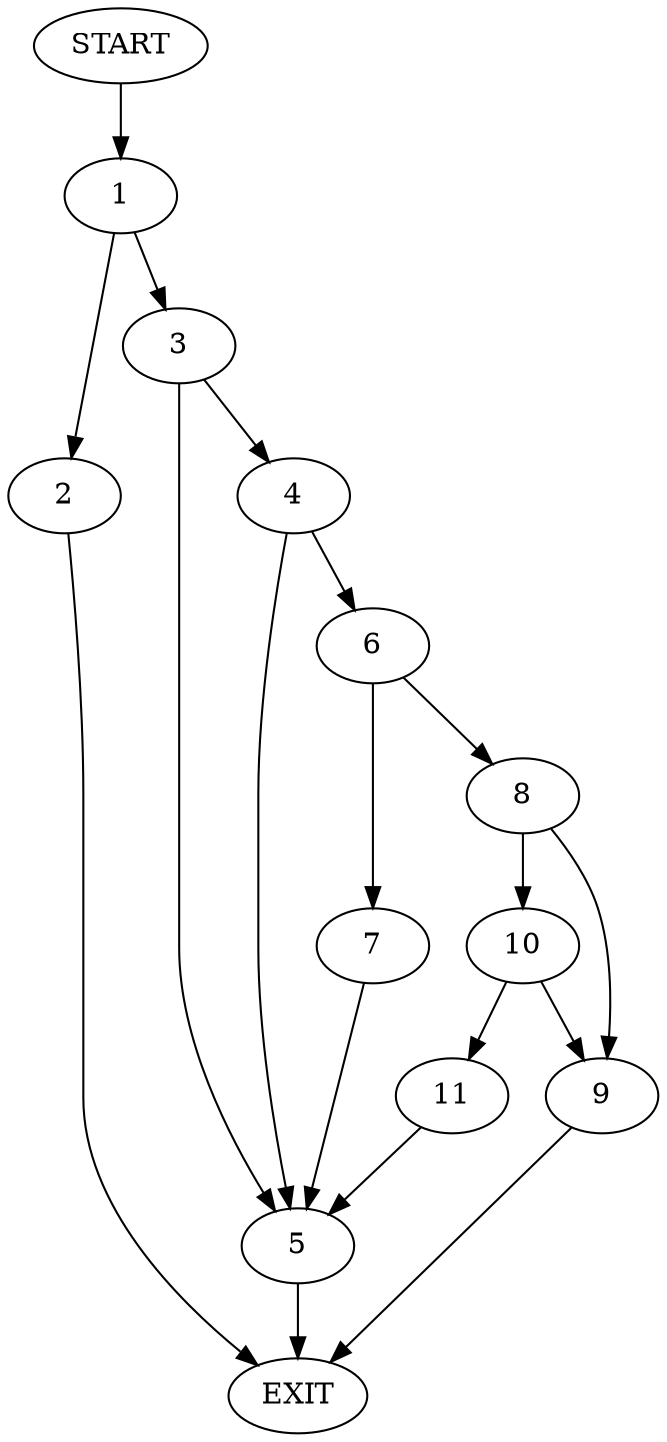 digraph {
0 [label="START"]
12 [label="EXIT"]
0 -> 1
1 -> 2
1 -> 3
2 -> 12
3 -> 4
3 -> 5
4 -> 5
4 -> 6
5 -> 12
6 -> 7
6 -> 8
7 -> 5
8 -> 9
8 -> 10
10 -> 9
10 -> 11
9 -> 12
11 -> 5
}
